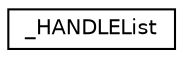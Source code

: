 digraph "Graphical Class Hierarchy"
{
  edge [fontname="Helvetica",fontsize="10",labelfontname="Helvetica",labelfontsize="10"];
  node [fontname="Helvetica",fontsize="10",shape=record];
  rankdir="LR";
  Node1 [label="_HANDLEList",height=0.2,width=0.4,color="black", fillcolor="white", style="filled",URL="$struct___h_a_n_d_l_e_list.html"];
}

